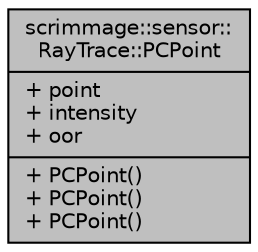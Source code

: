 digraph "scrimmage::sensor::RayTrace::PCPoint"
{
 // LATEX_PDF_SIZE
  edge [fontname="Helvetica",fontsize="10",labelfontname="Helvetica",labelfontsize="10"];
  node [fontname="Helvetica",fontsize="10",shape=record];
  Node1 [label="{scrimmage::sensor::\lRayTrace::PCPoint\n|+ point\l+ intensity\l+ oor\l|+ PCPoint()\l+ PCPoint()\l+ PCPoint()\l}",height=0.2,width=0.4,color="black", fillcolor="grey75", style="filled", fontcolor="black",tooltip=" "];
}
